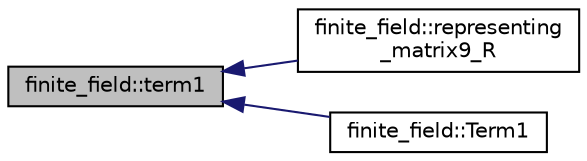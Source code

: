 digraph "finite_field::term1"
{
  edge [fontname="Helvetica",fontsize="10",labelfontname="Helvetica",labelfontsize="10"];
  node [fontname="Helvetica",fontsize="10",shape=record];
  rankdir="LR";
  Node18850 [label="finite_field::term1",height=0.2,width=0.4,color="black", fillcolor="grey75", style="filled", fontcolor="black"];
  Node18850 -> Node18851 [dir="back",color="midnightblue",fontsize="10",style="solid",fontname="Helvetica"];
  Node18851 [label="finite_field::representing\l_matrix9_R",height=0.2,width=0.4,color="black", fillcolor="white", style="filled",URL="$df/d5a/classfinite__field.html#a8d15d20bbe64970c34f927ca4ecd27ef"];
  Node18850 -> Node18852 [dir="back",color="midnightblue",fontsize="10",style="solid",fontname="Helvetica"];
  Node18852 [label="finite_field::Term1",height=0.2,width=0.4,color="black", fillcolor="white", style="filled",URL="$df/d5a/classfinite__field.html#a01ece3da0e6408b5e2523bd9f3b2a8ee"];
}

